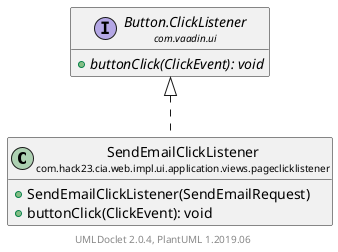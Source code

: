 @startuml
    set namespaceSeparator none
    hide empty fields
    hide empty methods

    class "<size:14>SendEmailClickListener\n<size:10>com.hack23.cia.web.impl.ui.application.views.pageclicklistener" as com.hack23.cia.web.impl.ui.application.views.pageclicklistener.SendEmailClickListener [[SendEmailClickListener.html]] {
        +SendEmailClickListener(SendEmailRequest)
        +buttonClick(ClickEvent): void
    }

    interface "<size:14>Button.ClickListener\n<size:10>com.vaadin.ui" as com.vaadin.ui.Button.ClickListener {
        {abstract} +buttonClick(ClickEvent): void
    }

    com.vaadin.ui.Button.ClickListener <|.. com.hack23.cia.web.impl.ui.application.views.pageclicklistener.SendEmailClickListener

    center footer UMLDoclet 2.0.4, PlantUML 1.2019.06
@enduml
